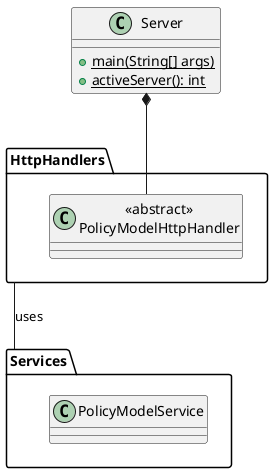 @startuml


package HttpHandlers{
	class "<<abstract>>\nPolicyModelHttpHandler" as PolicyModelHttpHandler{

	}
}

class Server {
	+{static} main(String[] args)
	+{static} activeServer(): int
}

package Services {
	class PolicyModelService {}
}

Server *-- PolicyModelHttpHandler
HttpHandlers -- Services: uses


@enduml